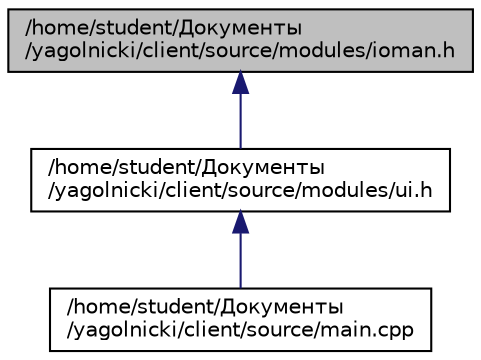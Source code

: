 digraph "/home/student/Документы/yagolnicki/client/source/modules/ioman.h"
{
 // LATEX_PDF_SIZE
  edge [fontname="Helvetica",fontsize="10",labelfontname="Helvetica",labelfontsize="10"];
  node [fontname="Helvetica",fontsize="10",shape=record];
  Node1 [label="/home/student/Документы\l/yagolnicki/client/source/modules/ioman.h",height=0.2,width=0.4,color="black", fillcolor="grey75", style="filled", fontcolor="black",tooltip="Определение класса для управления вводом и выводом данных."];
  Node1 -> Node2 [dir="back",color="midnightblue",fontsize="10",style="solid",fontname="Helvetica"];
  Node2 [label="/home/student/Документы\l/yagolnicki/client/source/modules/ui.h",height=0.2,width=0.4,color="black", fillcolor="white", style="filled",URL="$ui_8h.html",tooltip="Определение класса для пользовательского интерфейса."];
  Node2 -> Node3 [dir="back",color="midnightblue",fontsize="10",style="solid",fontname="Helvetica"];
  Node3 [label="/home/student/Документы\l/yagolnicki/client/source/main.cpp",height=0.2,width=0.4,color="black", fillcolor="white", style="filled",URL="$main_8cpp.html",tooltip="Главный файл программы."];
}
